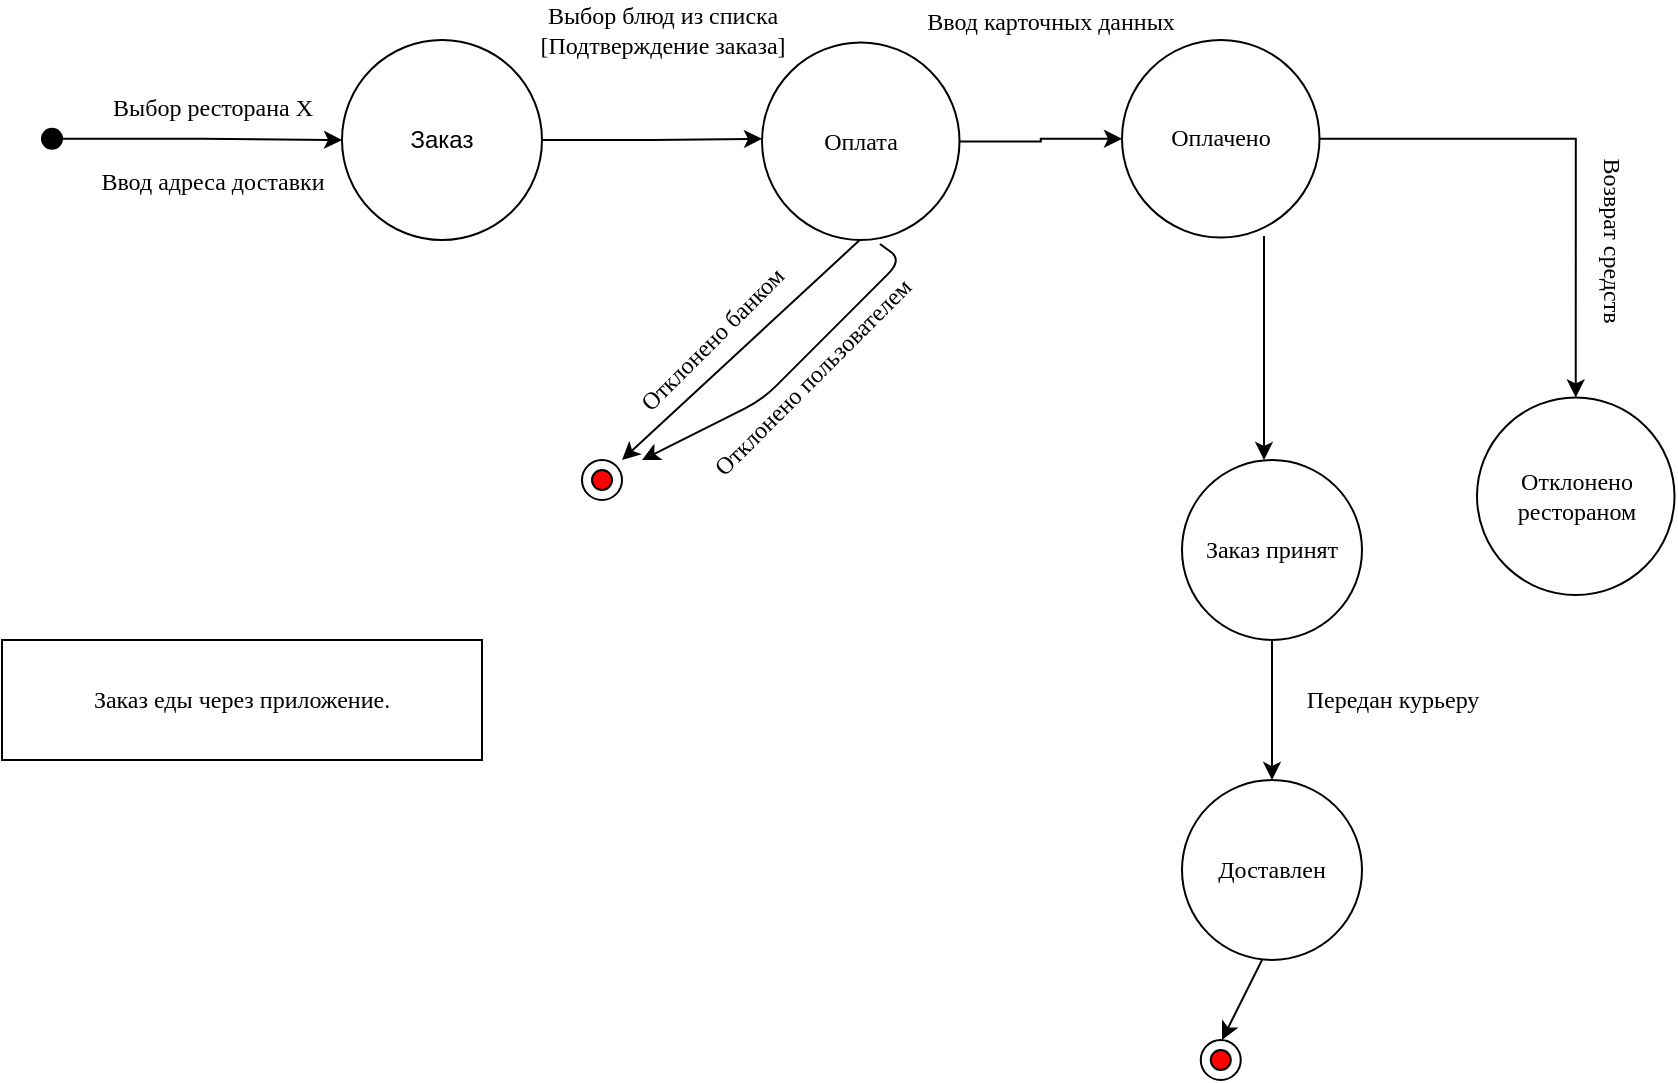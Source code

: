 <mxfile version="14.9.3" type="github">
  <diagram id="kgpKYQtTHZ0yAKxKKP6v" name="Page-1">
    <mxGraphModel dx="946" dy="591" grid="1" gridSize="10" guides="1" tooltips="1" connect="1" arrows="1" fold="1" page="1" pageScale="1" pageWidth="850" pageHeight="1100" math="0" shadow="0">
      <root>
        <mxCell id="0" />
        <mxCell id="1" parent="0" />
        <mxCell id="p7BTwmTzS3zFtRXm9ndh-7" value="" style="edgeStyle=orthogonalEdgeStyle;rounded=0;orthogonalLoop=1;jettySize=auto;html=1;" edge="1" parent="1" source="p7BTwmTzS3zFtRXm9ndh-1" target="p7BTwmTzS3zFtRXm9ndh-6">
          <mxGeometry relative="1" as="geometry" />
        </mxCell>
        <mxCell id="p7BTwmTzS3zFtRXm9ndh-1" value="" style="ellipse;whiteSpace=wrap;html=1;aspect=fixed;fillColor=#000000;" vertex="1" parent="1">
          <mxGeometry x="30" y="184.38" width="10" height="10" as="geometry" />
        </mxCell>
        <mxCell id="p7BTwmTzS3zFtRXm9ndh-10" style="edgeStyle=orthogonalEdgeStyle;rounded=0;orthogonalLoop=1;jettySize=auto;html=1;fontFamily=Comic Sans MS;" edge="1" parent="1" source="p7BTwmTzS3zFtRXm9ndh-6">
          <mxGeometry relative="1" as="geometry">
            <mxPoint x="390.0" y="189.4" as="targetPoint" />
          </mxGeometry>
        </mxCell>
        <mxCell id="p7BTwmTzS3zFtRXm9ndh-6" value="Заказ" style="ellipse;whiteSpace=wrap;html=1;aspect=fixed;fillColor=#FFFFFF;" vertex="1" parent="1">
          <mxGeometry x="180" y="140" width="100" height="100" as="geometry" />
        </mxCell>
        <mxCell id="p7BTwmTzS3zFtRXm9ndh-9" value="Заказ еды через приложение." style="rounded=0;whiteSpace=wrap;html=1;strokeColor=#000000;fillColor=#FFFFFF;fontFamily=Comic Sans MS;" vertex="1" parent="1">
          <mxGeometry x="10" y="440" width="240" height="60" as="geometry" />
        </mxCell>
        <mxCell id="p7BTwmTzS3zFtRXm9ndh-13" value="Выбор ресторана Х" style="text;html=1;align=center;verticalAlign=middle;resizable=0;points=[];autosize=1;strokeColor=none;fontFamily=Comic Sans MS;rotation=0;" vertex="1" parent="1">
          <mxGeometry x="50" y="164.38" width="130" height="20" as="geometry" />
        </mxCell>
        <mxCell id="p7BTwmTzS3zFtRXm9ndh-16" value="Ввод адреса доставки" style="text;html=1;align=center;verticalAlign=middle;resizable=0;points=[];autosize=1;strokeColor=none;fontFamily=Comic Sans MS;rotation=0;" vertex="1" parent="1">
          <mxGeometry x="45" y="200.63" width="140" height="20" as="geometry" />
        </mxCell>
        <mxCell id="p7BTwmTzS3zFtRXm9ndh-21" value="" style="edgeStyle=orthogonalEdgeStyle;rounded=0;orthogonalLoop=1;jettySize=auto;html=1;fontFamily=Comic Sans MS;" edge="1" parent="1" source="p7BTwmTzS3zFtRXm9ndh-17" target="p7BTwmTzS3zFtRXm9ndh-20">
          <mxGeometry relative="1" as="geometry" />
        </mxCell>
        <mxCell id="p7BTwmTzS3zFtRXm9ndh-17" value="Оплата" style="ellipse;whiteSpace=wrap;html=1;aspect=fixed;fontFamily=Comic Sans MS;strokeColor=#000000;fillColor=#FFFFFF;" vertex="1" parent="1">
          <mxGeometry x="390" y="141.25" width="98.75" height="98.75" as="geometry" />
        </mxCell>
        <mxCell id="p7BTwmTzS3zFtRXm9ndh-19" value="Выбор блюд из списка&lt;br&gt;[Подтверждение заказа]" style="text;html=1;align=center;verticalAlign=middle;resizable=0;points=[];autosize=1;strokeColor=none;fontFamily=Comic Sans MS;rotation=0;" vertex="1" parent="1">
          <mxGeometry x="260" y="120" width="160" height="30" as="geometry" />
        </mxCell>
        <mxCell id="p7BTwmTzS3zFtRXm9ndh-34" value="" style="edgeStyle=orthogonalEdgeStyle;rounded=0;orthogonalLoop=1;jettySize=auto;html=1;fontFamily=Comic Sans MS;" edge="1" parent="1" source="p7BTwmTzS3zFtRXm9ndh-20" target="p7BTwmTzS3zFtRXm9ndh-33">
          <mxGeometry relative="1" as="geometry" />
        </mxCell>
        <mxCell id="p7BTwmTzS3zFtRXm9ndh-20" value="Оплачено" style="ellipse;whiteSpace=wrap;html=1;aspect=fixed;fontFamily=Comic Sans MS;strokeColor=#000000;fillColor=#FFFFFF;" vertex="1" parent="1">
          <mxGeometry x="570" y="140" width="98.75" height="98.75" as="geometry" />
        </mxCell>
        <mxCell id="p7BTwmTzS3zFtRXm9ndh-22" value="Ввод карточных данных" style="text;html=1;align=center;verticalAlign=middle;resizable=0;points=[];autosize=1;strokeColor=none;fontFamily=Comic Sans MS;rotation=0;" vertex="1" parent="1">
          <mxGeometry x="459.38" y="121.25" width="150" height="20" as="geometry" />
        </mxCell>
        <mxCell id="p7BTwmTzS3zFtRXm9ndh-26" value="" style="endArrow=classic;html=1;fontFamily=Comic Sans MS;exitX=0.719;exitY=0.992;exitDx=0;exitDy=0;exitPerimeter=0;" edge="1" parent="1" source="p7BTwmTzS3zFtRXm9ndh-20">
          <mxGeometry width="50" height="50" relative="1" as="geometry">
            <mxPoint x="770" y="230" as="sourcePoint" />
            <mxPoint x="641" y="350" as="targetPoint" />
          </mxGeometry>
        </mxCell>
        <mxCell id="p7BTwmTzS3zFtRXm9ndh-31" value="" style="edgeStyle=orthogonalEdgeStyle;rounded=0;orthogonalLoop=1;jettySize=auto;html=1;fontFamily=Comic Sans MS;" edge="1" parent="1" source="p7BTwmTzS3zFtRXm9ndh-28">
          <mxGeometry relative="1" as="geometry">
            <mxPoint x="645" y="510" as="targetPoint" />
          </mxGeometry>
        </mxCell>
        <mxCell id="p7BTwmTzS3zFtRXm9ndh-28" value="Заказ принят" style="ellipse;whiteSpace=wrap;html=1;aspect=fixed;fontFamily=Comic Sans MS;strokeColor=#000000;fillColor=#FFFFFF;" vertex="1" parent="1">
          <mxGeometry x="600" y="350" width="90" height="90" as="geometry" />
        </mxCell>
        <mxCell id="p7BTwmTzS3zFtRXm9ndh-30" value="Доставлен" style="ellipse;whiteSpace=wrap;html=1;aspect=fixed;fontFamily=Comic Sans MS;strokeColor=#000000;fillColor=#FFFFFF;" vertex="1" parent="1">
          <mxGeometry x="600" y="510" width="90" height="90" as="geometry" />
        </mxCell>
        <mxCell id="p7BTwmTzS3zFtRXm9ndh-33" value="Отклонено рестораном" style="ellipse;whiteSpace=wrap;html=1;aspect=fixed;fontFamily=Comic Sans MS;strokeColor=#000000;fillColor=#FFFFFF;" vertex="1" parent="1">
          <mxGeometry x="747.5" y="318.75" width="98.75" height="98.75" as="geometry" />
        </mxCell>
        <mxCell id="p7BTwmTzS3zFtRXm9ndh-38" value="Передан курьеру&lt;br&gt;" style="text;html=1;align=center;verticalAlign=middle;resizable=0;points=[];autosize=1;strokeColor=none;fontFamily=Comic Sans MS;" vertex="1" parent="1">
          <mxGeometry x="650" y="460" width="110" height="20" as="geometry" />
        </mxCell>
        <mxCell id="p7BTwmTzS3zFtRXm9ndh-44" value="Возврат средств" style="text;html=1;align=center;verticalAlign=middle;resizable=0;points=[];autosize=1;strokeColor=none;fontFamily=Comic Sans MS;rotation=90;" vertex="1" parent="1">
          <mxGeometry x="760" y="230" width="110" height="20" as="geometry" />
        </mxCell>
        <mxCell id="p7BTwmTzS3zFtRXm9ndh-45" value="" style="endArrow=classic;html=1;fontFamily=Comic Sans MS;" edge="1" parent="1">
          <mxGeometry width="50" height="50" relative="1" as="geometry">
            <mxPoint x="438.87" y="240" as="sourcePoint" />
            <mxPoint x="320" y="350" as="targetPoint" />
          </mxGeometry>
        </mxCell>
        <mxCell id="p7BTwmTzS3zFtRXm9ndh-47" value="Отклонено банком&lt;br&gt;" style="text;html=1;align=center;verticalAlign=middle;resizable=0;points=[];autosize=1;strokeColor=none;fontFamily=Comic Sans MS;rotation=-45;" vertex="1" parent="1">
          <mxGeometry x="305" y="280" width="120" height="20" as="geometry" />
        </mxCell>
        <mxCell id="p7BTwmTzS3zFtRXm9ndh-48" value="" style="endArrow=classic;html=1;fontFamily=Comic Sans MS;exitX=0.597;exitY=1.02;exitDx=0;exitDy=0;exitPerimeter=0;" edge="1" parent="1" source="p7BTwmTzS3zFtRXm9ndh-17">
          <mxGeometry width="50" height="50" relative="1" as="geometry">
            <mxPoint x="485" y="268.75" as="sourcePoint" />
            <mxPoint x="330" y="350" as="targetPoint" />
            <Array as="points">
              <mxPoint x="460" y="250" />
              <mxPoint x="390" y="320" />
            </Array>
          </mxGeometry>
        </mxCell>
        <mxCell id="p7BTwmTzS3zFtRXm9ndh-49" value="Отклонено пользователем" style="text;html=1;align=center;verticalAlign=middle;resizable=0;points=[];autosize=1;strokeColor=none;fontFamily=Comic Sans MS;rotation=-45;" vertex="1" parent="1">
          <mxGeometry x="330" y="298.75" width="170" height="20" as="geometry" />
        </mxCell>
        <mxCell id="p7BTwmTzS3zFtRXm9ndh-52" value="" style="ellipse;whiteSpace=wrap;html=1;aspect=fixed;fontFamily=Comic Sans MS;strokeColor=#000000;fillColor=#FFFFFF;" vertex="1" parent="1">
          <mxGeometry x="300" y="350" width="20" height="20" as="geometry" />
        </mxCell>
        <mxCell id="p7BTwmTzS3zFtRXm9ndh-53" value="" style="ellipse;whiteSpace=wrap;html=1;aspect=fixed;fontFamily=Comic Sans MS;strokeColor=#000000;fillColor=#FF0000;" vertex="1" parent="1">
          <mxGeometry x="305" y="355" width="10" height="10" as="geometry" />
        </mxCell>
        <mxCell id="p7BTwmTzS3zFtRXm9ndh-55" value="" style="endArrow=classic;html=1;fontFamily=Comic Sans MS;" edge="1" parent="1">
          <mxGeometry width="50" height="50" relative="1" as="geometry">
            <mxPoint x="640" y="600" as="sourcePoint" />
            <mxPoint x="620" y="640" as="targetPoint" />
          </mxGeometry>
        </mxCell>
        <mxCell id="p7BTwmTzS3zFtRXm9ndh-56" value="" style="ellipse;whiteSpace=wrap;html=1;aspect=fixed;fontFamily=Comic Sans MS;strokeColor=#000000;fillColor=#FFFFFF;" vertex="1" parent="1">
          <mxGeometry x="609.38" y="640" width="20" height="20" as="geometry" />
        </mxCell>
        <mxCell id="p7BTwmTzS3zFtRXm9ndh-57" value="" style="ellipse;whiteSpace=wrap;html=1;aspect=fixed;fontFamily=Comic Sans MS;strokeColor=#000000;fillColor=#FF0000;" vertex="1" parent="1">
          <mxGeometry x="614.38" y="645" width="10" height="10" as="geometry" />
        </mxCell>
      </root>
    </mxGraphModel>
  </diagram>
</mxfile>
